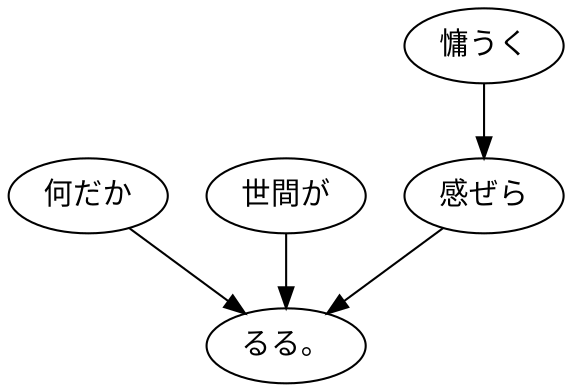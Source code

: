digraph graph1307 {
	node0 [label="何だか"];
	node1 [label="世間が"];
	node2 [label="慵うく"];
	node3 [label="感ぜら"];
	node4 [label="るる。"];
	node0 -> node4;
	node1 -> node4;
	node2 -> node3;
	node3 -> node4;
}
